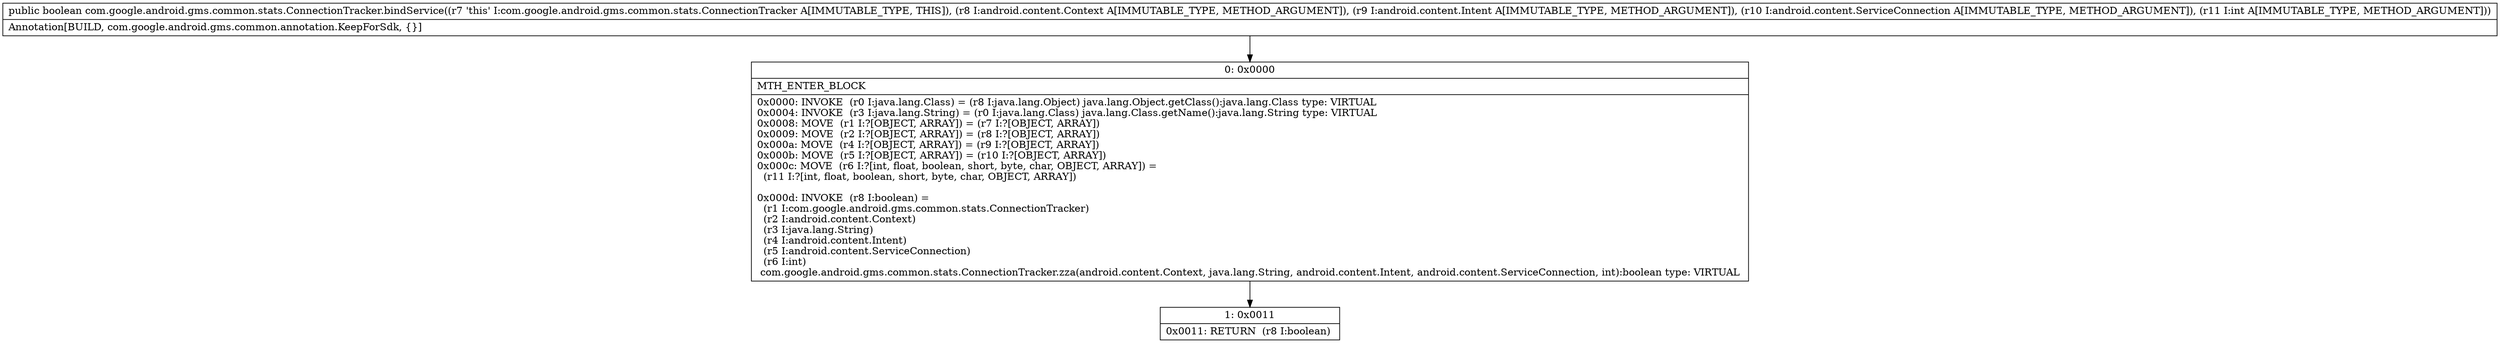 digraph "CFG forcom.google.android.gms.common.stats.ConnectionTracker.bindService(Landroid\/content\/Context;Landroid\/content\/Intent;Landroid\/content\/ServiceConnection;I)Z" {
Node_0 [shape=record,label="{0\:\ 0x0000|MTH_ENTER_BLOCK\l|0x0000: INVOKE  (r0 I:java.lang.Class) = (r8 I:java.lang.Object) java.lang.Object.getClass():java.lang.Class type: VIRTUAL \l0x0004: INVOKE  (r3 I:java.lang.String) = (r0 I:java.lang.Class) java.lang.Class.getName():java.lang.String type: VIRTUAL \l0x0008: MOVE  (r1 I:?[OBJECT, ARRAY]) = (r7 I:?[OBJECT, ARRAY]) \l0x0009: MOVE  (r2 I:?[OBJECT, ARRAY]) = (r8 I:?[OBJECT, ARRAY]) \l0x000a: MOVE  (r4 I:?[OBJECT, ARRAY]) = (r9 I:?[OBJECT, ARRAY]) \l0x000b: MOVE  (r5 I:?[OBJECT, ARRAY]) = (r10 I:?[OBJECT, ARRAY]) \l0x000c: MOVE  (r6 I:?[int, float, boolean, short, byte, char, OBJECT, ARRAY]) = \l  (r11 I:?[int, float, boolean, short, byte, char, OBJECT, ARRAY])\l \l0x000d: INVOKE  (r8 I:boolean) = \l  (r1 I:com.google.android.gms.common.stats.ConnectionTracker)\l  (r2 I:android.content.Context)\l  (r3 I:java.lang.String)\l  (r4 I:android.content.Intent)\l  (r5 I:android.content.ServiceConnection)\l  (r6 I:int)\l com.google.android.gms.common.stats.ConnectionTracker.zza(android.content.Context, java.lang.String, android.content.Intent, android.content.ServiceConnection, int):boolean type: VIRTUAL \l}"];
Node_1 [shape=record,label="{1\:\ 0x0011|0x0011: RETURN  (r8 I:boolean) \l}"];
MethodNode[shape=record,label="{public boolean com.google.android.gms.common.stats.ConnectionTracker.bindService((r7 'this' I:com.google.android.gms.common.stats.ConnectionTracker A[IMMUTABLE_TYPE, THIS]), (r8 I:android.content.Context A[IMMUTABLE_TYPE, METHOD_ARGUMENT]), (r9 I:android.content.Intent A[IMMUTABLE_TYPE, METHOD_ARGUMENT]), (r10 I:android.content.ServiceConnection A[IMMUTABLE_TYPE, METHOD_ARGUMENT]), (r11 I:int A[IMMUTABLE_TYPE, METHOD_ARGUMENT]))  | Annotation[BUILD, com.google.android.gms.common.annotation.KeepForSdk, \{\}]\l}"];
MethodNode -> Node_0;
Node_0 -> Node_1;
}

